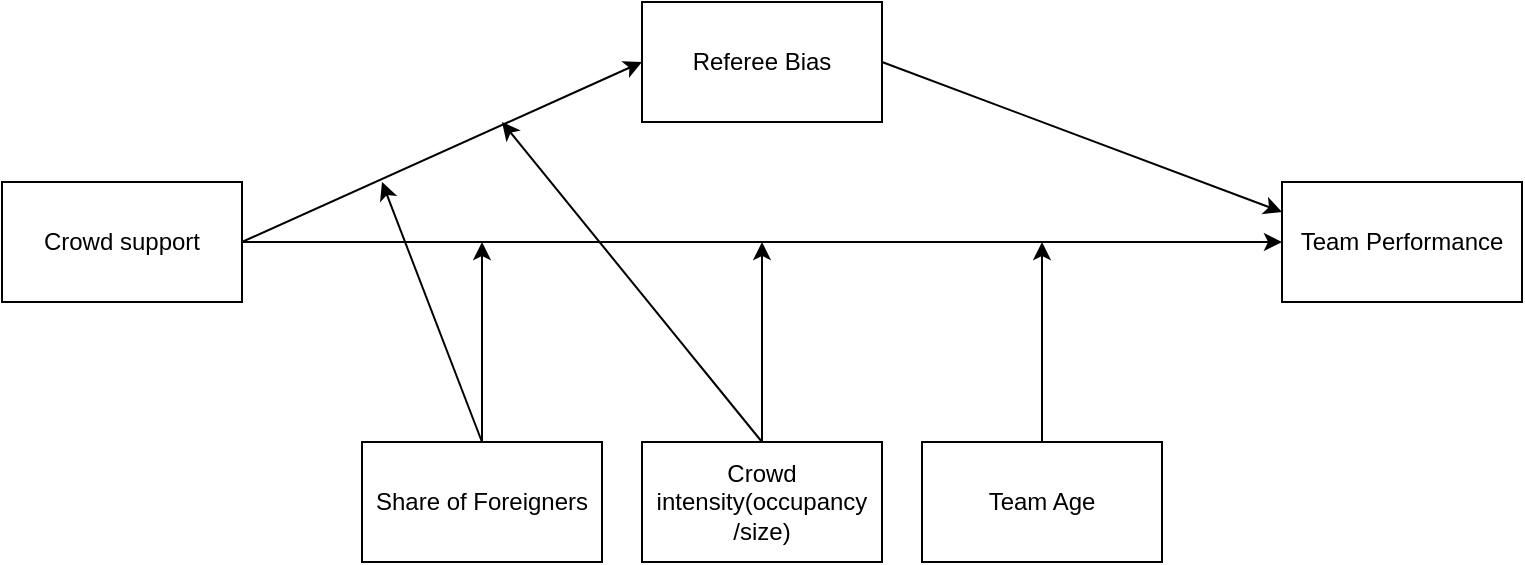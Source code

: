 <mxfile version="14.6.6" type="device"><diagram id="U1w_CfI34yJxiN_Cndv1" name="Page-1"><mxGraphModel dx="1038" dy="580" grid="1" gridSize="10" guides="1" tooltips="1" connect="1" arrows="1" fold="1" page="1" pageScale="1" pageWidth="827" pageHeight="1169" math="0" shadow="0"><root><mxCell id="0"/><mxCell id="1" parent="0"/><mxCell id="9QpobfUgiLpLGOd1cOvC-1" value="Crowd support" style="rounded=0;whiteSpace=wrap;html=1;" parent="1" vertex="1"><mxGeometry x="20" y="110" width="120" height="60" as="geometry"/></mxCell><mxCell id="9QpobfUgiLpLGOd1cOvC-2" value="Referee Bias" style="rounded=0;whiteSpace=wrap;html=1;" parent="1" vertex="1"><mxGeometry x="340" y="20" width="120" height="60" as="geometry"/></mxCell><mxCell id="9QpobfUgiLpLGOd1cOvC-3" value="Team Performance" style="rounded=0;whiteSpace=wrap;html=1;" parent="1" vertex="1"><mxGeometry x="660" y="110" width="120" height="60" as="geometry"/></mxCell><mxCell id="9QpobfUgiLpLGOd1cOvC-4" value="Share of Foreigners" style="rounded=0;whiteSpace=wrap;html=1;" parent="1" vertex="1"><mxGeometry x="200" y="240" width="120" height="60" as="geometry"/></mxCell><mxCell id="9QpobfUgiLpLGOd1cOvC-5" value="Crowd intensity(occupancy&lt;br&gt;/size)" style="rounded=0;whiteSpace=wrap;html=1;" parent="1" vertex="1"><mxGeometry x="340" y="240" width="120" height="60" as="geometry"/></mxCell><mxCell id="9QpobfUgiLpLGOd1cOvC-6" value="Team Age" style="rounded=0;whiteSpace=wrap;html=1;" parent="1" vertex="1"><mxGeometry x="480" y="240" width="120" height="60" as="geometry"/></mxCell><mxCell id="9QpobfUgiLpLGOd1cOvC-8" value="" style="endArrow=classic;html=1;entryX=0;entryY=0.5;entryDx=0;entryDy=0;" parent="1" target="9QpobfUgiLpLGOd1cOvC-3" edge="1"><mxGeometry width="50" height="50" relative="1" as="geometry"><mxPoint x="140" y="140" as="sourcePoint"/><mxPoint x="70" y="320" as="targetPoint"/><Array as="points"><mxPoint x="140" y="140"/></Array></mxGeometry></mxCell><mxCell id="9QpobfUgiLpLGOd1cOvC-13" value="" style="endArrow=classic;html=1;exitX=1;exitY=0.5;exitDx=0;exitDy=0;entryX=0;entryY=0.5;entryDx=0;entryDy=0;" parent="1" source="9QpobfUgiLpLGOd1cOvC-1" target="9QpobfUgiLpLGOd1cOvC-2" edge="1"><mxGeometry width="50" height="50" relative="1" as="geometry"><mxPoint x="150" y="160" as="sourcePoint"/><mxPoint x="330" y="50" as="targetPoint"/></mxGeometry></mxCell><mxCell id="9QpobfUgiLpLGOd1cOvC-14" value="" style="endArrow=classic;html=1;exitX=0.5;exitY=0;exitDx=0;exitDy=0;" parent="1" source="9QpobfUgiLpLGOd1cOvC-4" edge="1"><mxGeometry width="50" height="50" relative="1" as="geometry"><mxPoint x="20" y="370" as="sourcePoint"/><mxPoint x="260" y="140" as="targetPoint"/></mxGeometry></mxCell><mxCell id="9QpobfUgiLpLGOd1cOvC-15" value="" style="endArrow=classic;html=1;exitX=1;exitY=0.5;exitDx=0;exitDy=0;entryX=0;entryY=0.25;entryDx=0;entryDy=0;" parent="1" source="9QpobfUgiLpLGOd1cOvC-2" target="9QpobfUgiLpLGOd1cOvC-3" edge="1"><mxGeometry width="50" height="50" relative="1" as="geometry"><mxPoint x="20" y="370" as="sourcePoint"/><mxPoint x="650" y="120" as="targetPoint"/></mxGeometry></mxCell><mxCell id="9QpobfUgiLpLGOd1cOvC-16" value="" style="endArrow=classic;html=1;" parent="1" source="9QpobfUgiLpLGOd1cOvC-5" edge="1"><mxGeometry width="50" height="50" relative="1" as="geometry"><mxPoint x="400" y="230" as="sourcePoint"/><mxPoint x="400" y="140" as="targetPoint"/></mxGeometry></mxCell><mxCell id="9QpobfUgiLpLGOd1cOvC-19" value="" style="endArrow=classic;html=1;exitX=0.5;exitY=0;exitDx=0;exitDy=0;" parent="1" source="9QpobfUgiLpLGOd1cOvC-6" edge="1"><mxGeometry width="50" height="50" relative="1" as="geometry"><mxPoint x="20" y="370" as="sourcePoint"/><mxPoint x="540" y="140" as="targetPoint"/></mxGeometry></mxCell><mxCell id="9QpobfUgiLpLGOd1cOvC-20" value="" style="endArrow=classic;html=1;exitX=0.5;exitY=0;exitDx=0;exitDy=0;" parent="1" source="9QpobfUgiLpLGOd1cOvC-4" edge="1"><mxGeometry width="50" height="50" relative="1" as="geometry"><mxPoint x="20" y="370" as="sourcePoint"/><mxPoint x="210" y="110" as="targetPoint"/></mxGeometry></mxCell><mxCell id="9QpobfUgiLpLGOd1cOvC-21" value="" style="endArrow=classic;html=1;" parent="1" edge="1"><mxGeometry width="50" height="50" relative="1" as="geometry"><mxPoint x="400" y="240" as="sourcePoint"/><mxPoint x="270" y="80" as="targetPoint"/></mxGeometry></mxCell><mxCell id="9QpobfUgiLpLGOd1cOvC-37" value="" style="endArrow=none;dashed=1;html=1;" parent="1" edge="1"><mxGeometry width="50" height="50" relative="1" as="geometry"><mxPoint x="620" y="50" as="sourcePoint"/><mxPoint x="620" y="50" as="targetPoint"/></mxGeometry></mxCell></root></mxGraphModel></diagram></mxfile>